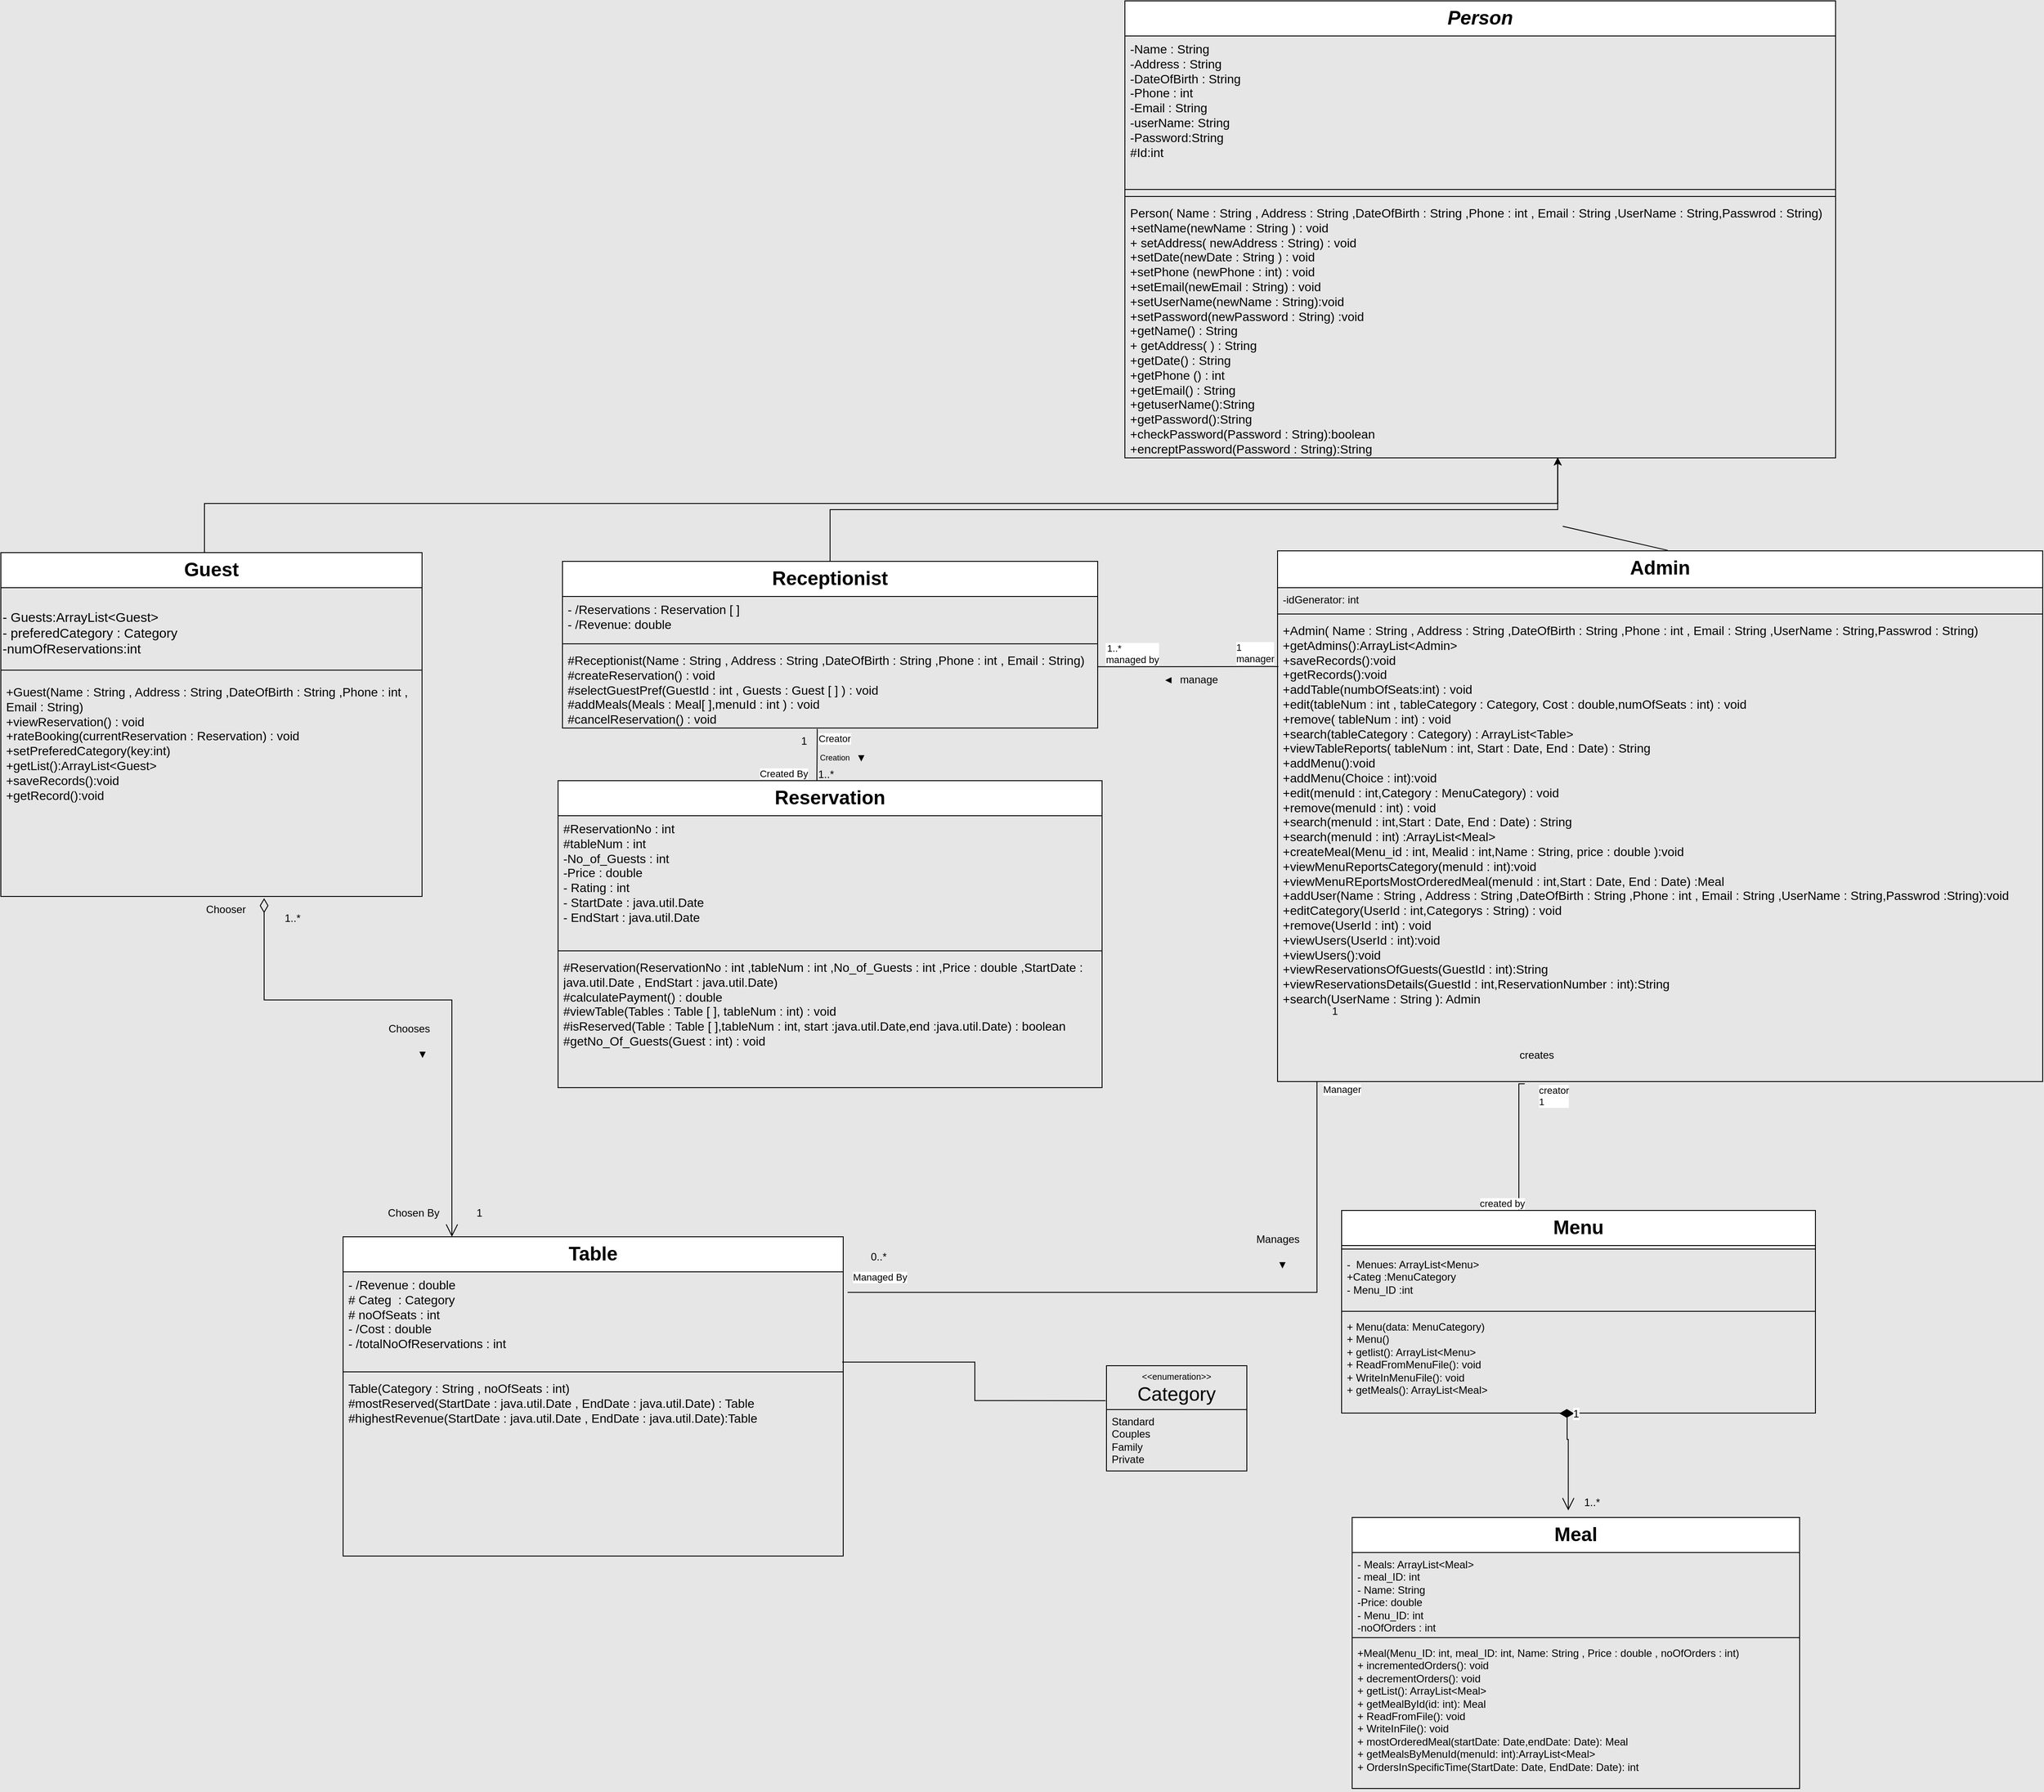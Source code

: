 <mxfile version="22.1.4" type="device">
  <diagram id="lqZ8-Fg71Qs4t3Br2LcO" name="Page-1">
    <mxGraphModel dx="3103" dy="416" grid="0" gridSize="13" guides="1" tooltips="1" connect="1" arrows="1" fold="1" page="1" pageScale="1" pageWidth="1169" pageHeight="827" background="#E6E6E6" math="0" shadow="0">
      <root>
        <mxCell id="WIyWlLk6GJQsqaUBKTNV-0" />
        <mxCell id="WIyWlLk6GJQsqaUBKTNV-1" parent="WIyWlLk6GJQsqaUBKTNV-0" />
        <mxCell id="kwfx18V8s8jriJGcK7w_-0" value="" style="group" parent="WIyWlLk6GJQsqaUBKTNV-1" vertex="1" connectable="0">
          <mxGeometry x="-1550" y="360" width="2327" height="1829" as="geometry" />
        </mxCell>
        <mxCell id="8VrIXo1lg3qWOVsLEivH-13" value="&lt;font style=&quot;font-size: 22px;&quot;&gt;Receptionist&lt;/font&gt;" style="swimlane;fontStyle=1;align=center;verticalAlign=top;childLayout=stackLayout;horizontal=1;startSize=40;horizontalStack=0;resizeParent=1;resizeParentMax=0;resizeLast=0;collapsible=1;marginBottom=0;whiteSpace=wrap;html=1;" parent="kwfx18V8s8jriJGcK7w_-0" vertex="1">
          <mxGeometry x="640" y="430" width="610" height="190" as="geometry">
            <mxRectangle x="290" y="70" width="170" height="40" as="alternateBounds" />
          </mxGeometry>
        </mxCell>
        <mxCell id="8VrIXo1lg3qWOVsLEivH-14" value="&lt;font style=&quot;font-size: 14px;&quot;&gt;- /Reservations : Reservation [ ]&lt;br style=&quot;border-color: var(--border-color);&quot;&gt;&lt;/font&gt;&lt;font style=&quot;font-size: 14px;&quot;&gt;- /Revenue: double&lt;br&gt;&lt;br&gt;&lt;/font&gt;" style="text;strokeColor=none;fillColor=none;align=left;verticalAlign=top;spacingLeft=4;spacingRight=4;overflow=hidden;rotatable=0;points=[[0,0.5],[1,0.5]];portConstraint=eastwest;whiteSpace=wrap;html=1;" parent="8VrIXo1lg3qWOVsLEivH-13" vertex="1">
          <mxGeometry y="40" width="610" height="50" as="geometry" />
        </mxCell>
        <mxCell id="8VrIXo1lg3qWOVsLEivH-15" value="" style="line;strokeWidth=1;fillColor=none;align=left;verticalAlign=middle;spacingTop=-1;spacingLeft=3;spacingRight=3;rotatable=0;labelPosition=right;points=[];portConstraint=eastwest;strokeColor=inherit;" parent="8VrIXo1lg3qWOVsLEivH-13" vertex="1">
          <mxGeometry y="90" width="610" height="8" as="geometry" />
        </mxCell>
        <mxCell id="8VrIXo1lg3qWOVsLEivH-16" value="&lt;font style=&quot;font-size: 14px;&quot;&gt;#Receptionist(Name : String , Address : String ,DateOfBirth : String ,Phone : int , Email : String)&lt;br&gt;#createReservation() : void&lt;br style=&quot;border-color: var(--border-color);&quot;&gt;&lt;/font&gt;&lt;span style=&quot;font-size: 14px;&quot;&gt;#selectGuestPref(GuestId : int , Guests : Guest [ ] ) : void&lt;br&gt;#addMeals(Meals : Meal[ ],menuId : int ) : void&lt;br&gt;#cancelReservation() : void&lt;br&gt;&lt;/span&gt;" style="text;strokeColor=none;fillColor=none;align=left;verticalAlign=top;spacingLeft=4;spacingRight=4;overflow=hidden;rotatable=0;points=[[0,0.5],[1,0.5]];portConstraint=eastwest;whiteSpace=wrap;html=1;" parent="8VrIXo1lg3qWOVsLEivH-13" vertex="1">
          <mxGeometry y="98" width="610" height="92" as="geometry" />
        </mxCell>
        <mxCell id="8VrIXo1lg3qWOVsLEivH-17" value="&lt;font style=&quot;font-size: 22px;&quot;&gt;Guest&lt;/font&gt;" style="swimlane;fontStyle=1;align=center;verticalAlign=top;childLayout=stackLayout;horizontal=1;startSize=40;horizontalStack=0;resizeParent=1;resizeParentMax=0;resizeLast=0;collapsible=1;marginBottom=0;whiteSpace=wrap;html=1;" parent="kwfx18V8s8jriJGcK7w_-0" vertex="1">
          <mxGeometry y="420" width="480" height="392" as="geometry">
            <mxRectangle x="160" y="70" width="100" height="40" as="alternateBounds" />
          </mxGeometry>
        </mxCell>
        <mxCell id="8VrIXo1lg3qWOVsLEivH-44" value="&lt;font style=&quot;font-size: 15px;&quot;&gt;&lt;br style=&quot;border-color: var(--border-color);&quot;&gt;- Guests:ArrayList&amp;lt;Guest&amp;gt;&lt;br style=&quot;border-color: var(--border-color);&quot;&gt;- preferedCategory : Category&lt;br style=&quot;border-color: var(--border-color);&quot;&gt;-numOfReservations:int&lt;br style=&quot;border-color: var(--border-color);&quot;&gt;&lt;/font&gt;" style="text;html=1;align=left;verticalAlign=middle;resizable=0;points=[];autosize=1;strokeColor=none;fillColor=none;" parent="8VrIXo1lg3qWOVsLEivH-17" vertex="1">
          <mxGeometry y="40" width="480" height="84" as="geometry" />
        </mxCell>
        <mxCell id="8VrIXo1lg3qWOVsLEivH-19" value="" style="line;strokeWidth=1;fillColor=none;align=left;verticalAlign=middle;spacingTop=-1;spacingLeft=3;spacingRight=3;rotatable=0;labelPosition=right;points=[];portConstraint=eastwest;strokeColor=inherit;" parent="8VrIXo1lg3qWOVsLEivH-17" vertex="1">
          <mxGeometry y="124" width="480" height="20" as="geometry" />
        </mxCell>
        <mxCell id="8VrIXo1lg3qWOVsLEivH-20" value="&lt;font style=&quot;font-size: 14px;&quot;&gt;+Guest(Name : String , Address : String ,DateOfBirth : String ,Phone : int , Email : String)&lt;br&gt;+viewReservation() : void&lt;br&gt;&lt;/font&gt;&lt;font style=&quot;font-size: 14px;&quot;&gt;+rateBooking(currentReservation : Reservation) : void&lt;br&gt;+setPreferedCategory(key:int)&lt;br&gt;+getList():ArrayList&amp;lt;Guest&amp;gt;&amp;nbsp;&lt;br&gt;+saveRecords():void&lt;br&gt;+getRecord():void&lt;br&gt;&lt;/font&gt;" style="text;strokeColor=none;fillColor=none;align=left;verticalAlign=top;spacingLeft=4;spacingRight=4;overflow=hidden;rotatable=0;points=[[0,0.5],[1,0.5]];portConstraint=eastwest;whiteSpace=wrap;html=1;" parent="8VrIXo1lg3qWOVsLEivH-17" vertex="1">
          <mxGeometry y="144" width="480" height="248" as="geometry" />
        </mxCell>
        <mxCell id="8VrIXo1lg3qWOVsLEivH-21" value="&lt;font style=&quot;font-size: 22px;&quot;&gt;Reservation&lt;/font&gt;" style="swimlane;fontStyle=1;align=center;verticalAlign=top;childLayout=stackLayout;horizontal=1;startSize=40;horizontalStack=0;resizeParent=1;resizeParentMax=0;resizeLast=0;collapsible=1;marginBottom=0;whiteSpace=wrap;html=1;" parent="kwfx18V8s8jriJGcK7w_-0" vertex="1">
          <mxGeometry x="635" y="680" width="620" height="350" as="geometry">
            <mxRectangle x="1460" y="60" width="170" height="40" as="alternateBounds" />
          </mxGeometry>
        </mxCell>
        <mxCell id="8VrIXo1lg3qWOVsLEivH-22" value="&lt;font style=&quot;font-size: 14px;&quot;&gt;#ReservationNo : int&lt;br&gt;#tableNum : int&lt;br&gt;-No_of_Guests : int&lt;br&gt;-Price : double&lt;br&gt;- Rating : int&lt;br&gt;- StartDate : java.util.Date&lt;br&gt;- EndStart : java.util.Date&lt;br&gt;&lt;/font&gt;" style="text;strokeColor=none;fillColor=none;align=left;verticalAlign=top;spacingLeft=4;spacingRight=4;overflow=hidden;rotatable=0;points=[[0,0.5],[1,0.5]];portConstraint=eastwest;whiteSpace=wrap;html=1;" parent="8VrIXo1lg3qWOVsLEivH-21" vertex="1">
          <mxGeometry y="40" width="620" height="150" as="geometry" />
        </mxCell>
        <mxCell id="8VrIXo1lg3qWOVsLEivH-23" value="" style="line;strokeWidth=1;fillColor=none;align=left;verticalAlign=middle;spacingTop=-1;spacingLeft=3;spacingRight=3;rotatable=0;labelPosition=right;points=[];portConstraint=eastwest;strokeColor=inherit;" parent="8VrIXo1lg3qWOVsLEivH-21" vertex="1">
          <mxGeometry y="190" width="620" height="8" as="geometry" />
        </mxCell>
        <mxCell id="8VrIXo1lg3qWOVsLEivH-24" value="&lt;font style=&quot;font-size: 14px;&quot;&gt;#Reservation(ReservationNo : int ,tableNum : int ,No_of_Guests : int&amp;nbsp;,Price : double&amp;nbsp;,StartDate : java.util.Date&amp;nbsp;, EndStart : java.util.Date)&lt;br&gt;#calculatePayment() : double&lt;br&gt;#viewTable(Tables : Table [ ], tableNum : int) : void&lt;br&gt;#isReserved(Table : Table [ ],tableNum : int, start :java.util.Date,end :java.util.Date) : boolean&lt;br&gt;#getNo_Of_Guests(Guest : int) : void&lt;br&gt;&lt;br&gt;&lt;br style=&quot;border-color: var(--border-color);&quot;&gt;&lt;/font&gt;" style="text;strokeColor=none;fillColor=none;align=left;verticalAlign=top;spacingLeft=4;spacingRight=4;overflow=hidden;rotatable=0;points=[[0,0.5],[1,0.5]];portConstraint=eastwest;whiteSpace=wrap;html=1;" parent="8VrIXo1lg3qWOVsLEivH-21" vertex="1">
          <mxGeometry y="198" width="620" height="152" as="geometry" />
        </mxCell>
        <mxCell id="8VrIXo1lg3qWOVsLEivH-25" value="&lt;font style=&quot;font-size: 22px;&quot;&gt;Table&lt;/font&gt;" style="swimlane;fontStyle=1;align=center;verticalAlign=top;childLayout=stackLayout;horizontal=1;startSize=40;horizontalStack=0;resizeParent=1;resizeParentMax=0;resizeLast=0;collapsible=1;marginBottom=0;whiteSpace=wrap;html=1;" parent="kwfx18V8s8jriJGcK7w_-0" vertex="1">
          <mxGeometry x="390" y="1200" width="570" height="364" as="geometry">
            <mxRectangle x="485" y="70" width="100" height="40" as="alternateBounds" />
          </mxGeometry>
        </mxCell>
        <mxCell id="8VrIXo1lg3qWOVsLEivH-26" value="&lt;font style=&quot;font-size: 14px;&quot;&gt;- /Revenue : double&lt;br&gt;# Categ&amp;nbsp; : Category&lt;br&gt;# noOfSeats : int&lt;br&gt;- /Cost : double&lt;br&gt;- /totalNoOfReservations : int&lt;br&gt;&lt;br&gt;&lt;/font&gt;" style="text;strokeColor=none;fillColor=none;align=left;verticalAlign=top;spacingLeft=4;spacingRight=4;overflow=hidden;rotatable=0;points=[[0,0.5],[1,0.5]];portConstraint=eastwest;whiteSpace=wrap;html=1;" parent="8VrIXo1lg3qWOVsLEivH-25" vertex="1">
          <mxGeometry y="40" width="570" height="110" as="geometry" />
        </mxCell>
        <mxCell id="8VrIXo1lg3qWOVsLEivH-27" value="" style="line;strokeWidth=1;fillColor=none;align=left;verticalAlign=middle;spacingTop=-1;spacingLeft=3;spacingRight=3;rotatable=0;labelPosition=right;points=[];portConstraint=eastwest;strokeColor=inherit;" parent="8VrIXo1lg3qWOVsLEivH-25" vertex="1">
          <mxGeometry y="150" width="570" height="8" as="geometry" />
        </mxCell>
        <mxCell id="8VrIXo1lg3qWOVsLEivH-28" value="&lt;font style=&quot;font-size: 14px;&quot;&gt;Table(Category : String , noOfSeats : int)&lt;br&gt;#mostReserved(StartDate : java.util.Date , EndDate : java.util.Date) : Table&lt;br&gt;#highestRevenue(StartDate : java.util.Date , EndDate : java.util.Date):Table&lt;br&gt;&lt;br&gt;&lt;/font&gt;" style="text;strokeColor=none;fillColor=none;align=left;verticalAlign=top;spacingLeft=4;spacingRight=4;overflow=hidden;rotatable=0;points=[[0,0.5],[1,0.5]];portConstraint=eastwest;whiteSpace=wrap;html=1;" parent="8VrIXo1lg3qWOVsLEivH-25" vertex="1">
          <mxGeometry y="158" width="570" height="206" as="geometry" />
        </mxCell>
        <mxCell id="8VrIXo1lg3qWOVsLEivH-37" value="&lt;font style=&quot;font-size: 10px;&quot;&gt;&amp;lt;&amp;lt;enumeration&amp;gt;&amp;gt;&lt;br&gt;&lt;/font&gt;&lt;font style=&quot;font-size: 22px;&quot;&gt;Category&lt;/font&gt;" style="swimlane;fontStyle=0;childLayout=stackLayout;horizontal=1;startSize=50;fillColor=none;horizontalStack=0;resizeParent=1;resizeParentMax=0;resizeLast=0;collapsible=1;marginBottom=0;whiteSpace=wrap;html=1;" parent="kwfx18V8s8jriJGcK7w_-0" vertex="1">
          <mxGeometry x="1260" y="1347" width="160" height="120" as="geometry">
            <mxRectangle x="1850" y="630" width="130" height="50" as="alternateBounds" />
          </mxGeometry>
        </mxCell>
        <mxCell id="8VrIXo1lg3qWOVsLEivH-38" value="Standard&lt;br&gt;Couples&lt;br&gt;Family&lt;br&gt;Private" style="text;strokeColor=none;fillColor=none;align=left;verticalAlign=top;spacingLeft=4;spacingRight=4;overflow=hidden;rotatable=0;points=[[0,0.5],[1,0.5]];portConstraint=eastwest;whiteSpace=wrap;html=1;" parent="8VrIXo1lg3qWOVsLEivH-37" vertex="1">
          <mxGeometry y="50" width="160" height="70" as="geometry" />
        </mxCell>
        <mxCell id="8VrIXo1lg3qWOVsLEivH-47" value="&lt;font style=&quot;font-size: 22px;&quot;&gt;Menu&lt;/font&gt;" style="swimlane;fontStyle=1;align=center;verticalAlign=top;childLayout=stackLayout;horizontal=1;startSize=40;horizontalStack=0;resizeParent=1;resizeParentMax=0;resizeLast=0;collapsible=1;marginBottom=0;whiteSpace=wrap;html=1;" parent="kwfx18V8s8jriJGcK7w_-0" vertex="1">
          <mxGeometry x="1528" y="1170" width="540" height="231" as="geometry">
            <mxRectangle x="100" y="160" width="100" height="40" as="alternateBounds" />
          </mxGeometry>
        </mxCell>
        <mxCell id="8VrIXo1lg3qWOVsLEivH-49" value="" style="line;strokeWidth=1;fillColor=none;align=left;verticalAlign=middle;spacingTop=-1;spacingLeft=3;spacingRight=3;rotatable=0;labelPosition=right;points=[];portConstraint=eastwest;strokeColor=inherit;" parent="8VrIXo1lg3qWOVsLEivH-47" vertex="1">
          <mxGeometry y="40" width="540" height="8" as="geometry" />
        </mxCell>
        <mxCell id="8VrIXo1lg3qWOVsLEivH-48" value="-&amp;nbsp; Menues: ArrayList&amp;lt;Menu&amp;gt;&lt;br&gt;+Categ :MenuCategory&lt;br&gt;- Menu_ID :int&lt;br&gt;" style="text;strokeColor=none;fillColor=none;align=left;verticalAlign=top;spacingLeft=4;spacingRight=4;overflow=hidden;rotatable=0;points=[[0,0.5],[1,0.5]];portConstraint=eastwest;whiteSpace=wrap;html=1;" parent="8VrIXo1lg3qWOVsLEivH-47" vertex="1">
          <mxGeometry y="48" width="540" height="63" as="geometry" />
        </mxCell>
        <mxCell id="gJr9V7wq_dqS0wD7AWrC-0" value="" style="line;strokeWidth=1;fillColor=none;align=left;verticalAlign=middle;spacingTop=-1;spacingLeft=3;spacingRight=3;rotatable=0;labelPosition=right;points=[];portConstraint=eastwest;strokeColor=inherit;" parent="8VrIXo1lg3qWOVsLEivH-47" vertex="1">
          <mxGeometry y="111" width="540" height="8" as="geometry" />
        </mxCell>
        <mxCell id="8VrIXo1lg3qWOVsLEivH-50" value="+ Menu(data: MenuCategory)&lt;br&gt;+ Menu() &lt;br&gt;+ getlist(): ArrayList&amp;lt;Menu&amp;gt; &lt;br&gt;+ ReadFromMenuFile(): void&lt;br&gt;+ WriteInMenuFile(): void&lt;br&gt;+ getMeals(): ArrayList&amp;lt;Meal&amp;gt; " style="text;strokeColor=none;fillColor=none;align=left;verticalAlign=top;spacingLeft=4;spacingRight=4;overflow=hidden;rotatable=0;points=[[0,0.5],[1,0.5]];portConstraint=eastwest;whiteSpace=wrap;html=1;" parent="8VrIXo1lg3qWOVsLEivH-47" vertex="1">
          <mxGeometry y="119" width="540" height="112" as="geometry" />
        </mxCell>
        <mxCell id="8VrIXo1lg3qWOVsLEivH-51" value="&lt;font style=&quot;font-size: 22px;&quot;&gt;Meal&lt;/font&gt;" style="swimlane;fontStyle=1;align=center;verticalAlign=top;childLayout=stackLayout;horizontal=1;startSize=40;horizontalStack=0;resizeParent=1;resizeParentMax=0;resizeLast=0;collapsible=1;marginBottom=0;whiteSpace=wrap;html=1;" parent="kwfx18V8s8jriJGcK7w_-0" vertex="1">
          <mxGeometry x="1540" y="1520" width="510" height="309" as="geometry">
            <mxRectangle x="1050" y="1060" width="90" height="40" as="alternateBounds" />
          </mxGeometry>
        </mxCell>
        <mxCell id="8VrIXo1lg3qWOVsLEivH-52" value="- Meals: ArrayList&amp;lt;Meal&amp;gt;  &lt;br&gt;- meal_ID: int &lt;br&gt;- Name: String  &lt;br&gt;-Price: double &lt;br&gt;- Menu_ID: int  &lt;br&gt;-noOfOrders : int" style="text;strokeColor=none;fillColor=none;align=left;verticalAlign=top;spacingLeft=4;spacingRight=4;overflow=hidden;rotatable=0;points=[[0,0.5],[1,0.5]];portConstraint=eastwest;whiteSpace=wrap;html=1;" parent="8VrIXo1lg3qWOVsLEivH-51" vertex="1">
          <mxGeometry y="40" width="510" height="93" as="geometry" />
        </mxCell>
        <mxCell id="8VrIXo1lg3qWOVsLEivH-53" value="" style="line;strokeWidth=1;fillColor=none;align=left;verticalAlign=middle;spacingTop=-1;spacingLeft=3;spacingRight=3;rotatable=0;labelPosition=right;points=[];portConstraint=eastwest;strokeColor=inherit;" parent="8VrIXo1lg3qWOVsLEivH-51" vertex="1">
          <mxGeometry y="133" width="510" height="8" as="geometry" />
        </mxCell>
        <mxCell id="8VrIXo1lg3qWOVsLEivH-54" value="+Meal(Menu_ID: int, meal_ID: int, Name: String , Price : double , noOfOrders : int)&lt;br&gt;+ incrementedOrders(): void &lt;br&gt;+ decrementOrders(): void &lt;br&gt;+ getList(): ArrayList&amp;lt;Meal&amp;gt;&lt;br&gt; + getMealById(id: int): Meal &lt;br&gt;+ ReadFromFile(): void  &lt;br&gt;+ WriteInFile(): void &lt;br&gt;+ mostOrderedMeal(startDate: Date,endDate: Date): Meal  &lt;br&gt; + getMealsByMenuId(menuId: int):ArrayList&amp;lt;Meal&amp;gt;    &lt;br&gt; + OrdersInSpecificTime(StartDate: Date, EndDate: Date): int" style="text;strokeColor=none;fillColor=none;align=left;verticalAlign=top;spacingLeft=4;spacingRight=4;overflow=hidden;rotatable=0;points=[[0,0.5],[1,0.5]];portConstraint=eastwest;whiteSpace=wrap;html=1;" parent="8VrIXo1lg3qWOVsLEivH-51" vertex="1">
          <mxGeometry y="141" width="510" height="168" as="geometry" />
        </mxCell>
        <mxCell id="8VrIXo1lg3qWOVsLEivH-59" value="" style="endArrow=none;html=1;rounded=0;exitX=0.516;exitY=-0.001;exitDx=0;exitDy=0;exitPerimeter=0;" parent="kwfx18V8s8jriJGcK7w_-0" edge="1">
          <mxGeometry width="50" height="50" relative="1" as="geometry">
            <mxPoint x="1899.76" y="417.437" as="sourcePoint" />
            <mxPoint x="1780" y="390" as="targetPoint" />
          </mxGeometry>
        </mxCell>
        <mxCell id="8VrIXo1lg3qWOVsLEivH-70" value="1..*" style="text;html=1;align=center;verticalAlign=middle;resizable=0;points=[];autosize=1;strokeColor=none;fillColor=none;" parent="kwfx18V8s8jriJGcK7w_-0" vertex="1">
          <mxGeometry x="1793" y="1488" width="40" height="30" as="geometry" />
        </mxCell>
        <mxCell id="8VrIXo1lg3qWOVsLEivH-75" value="" style="endArrow=none;html=1;edgeStyle=orthogonalEdgeStyle;rounded=0;exitX=0.323;exitY=1.005;exitDx=0;exitDy=0;exitPerimeter=0;entryX=0.389;entryY=0;entryDx=0;entryDy=0;entryPerimeter=0;" parent="kwfx18V8s8jriJGcK7w_-0" source="bfFSSecnzDBPVZRViKrt-7" target="8VrIXo1lg3qWOVsLEivH-47" edge="1">
          <mxGeometry relative="1" as="geometry">
            <mxPoint x="1832.68" y="981" as="sourcePoint" />
            <mxPoint x="1880" y="980" as="targetPoint" />
            <Array as="points">
              <mxPoint x="1730" y="1026" />
              <mxPoint x="1730" y="1170" />
            </Array>
          </mxGeometry>
        </mxCell>
        <mxCell id="8VrIXo1lg3qWOVsLEivH-76" value="creator&lt;br&gt;1" style="edgeLabel;resizable=0;html=1;align=left;verticalAlign=bottom;" parent="8VrIXo1lg3qWOVsLEivH-75" connectable="0" vertex="1">
          <mxGeometry x="-1" relative="1" as="geometry">
            <mxPoint x="14" y="29" as="offset" />
          </mxGeometry>
        </mxCell>
        <mxCell id="8VrIXo1lg3qWOVsLEivH-77" value="created by" style="edgeLabel;resizable=0;html=1;align=right;verticalAlign=bottom;" parent="8VrIXo1lg3qWOVsLEivH-75" connectable="0" vertex="1">
          <mxGeometry x="1" relative="1" as="geometry" />
        </mxCell>
        <mxCell id="8VrIXo1lg3qWOVsLEivH-78" value="creates&lt;br&gt;" style="text;html=1;align=center;verticalAlign=middle;resizable=0;points=[];autosize=1;strokeColor=none;fillColor=none;" parent="kwfx18V8s8jriJGcK7w_-0" vertex="1">
          <mxGeometry x="1720" y="978" width="60" height="30" as="geometry" />
        </mxCell>
        <mxCell id="8VrIXo1lg3qWOVsLEivH-79" value="◄" style="text;html=1;align=center;verticalAlign=middle;resizable=0;points=[];autosize=1;strokeColor=none;fillColor=none;rotation=0;" parent="kwfx18V8s8jriJGcK7w_-0" vertex="1">
          <mxGeometry x="1310" y="550" width="40" height="30" as="geometry" />
        </mxCell>
        <mxCell id="8VrIXo1lg3qWOVsLEivH-89" value="" style="endArrow=none;html=1;edgeStyle=orthogonalEdgeStyle;rounded=0;exitX=0;exitY=0.073;exitDx=0;exitDy=0;exitPerimeter=0;entryX=1;entryY=0.241;entryDx=0;entryDy=0;entryPerimeter=0;" parent="kwfx18V8s8jriJGcK7w_-0" target="8VrIXo1lg3qWOVsLEivH-16" edge="1">
          <mxGeometry relative="1" as="geometry">
            <mxPoint x="1456" y="549.945" as="sourcePoint" />
            <mxPoint x="1340" y="690" as="targetPoint" />
            <Array as="points">
              <mxPoint x="1449" y="550" />
            </Array>
          </mxGeometry>
        </mxCell>
        <mxCell id="8VrIXo1lg3qWOVsLEivH-90" value="1&lt;br&gt;manager" style="edgeLabel;resizable=0;html=1;align=left;verticalAlign=bottom;" parent="8VrIXo1lg3qWOVsLEivH-89" connectable="0" vertex="1">
          <mxGeometry x="-1" relative="1" as="geometry">
            <mxPoint x="-50" as="offset" />
          </mxGeometry>
        </mxCell>
        <mxCell id="8VrIXo1lg3qWOVsLEivH-91" value="1..*&amp;nbsp; &amp;nbsp; &amp;nbsp; &amp;nbsp; &amp;nbsp; &amp;nbsp; &amp;nbsp;&amp;nbsp;&lt;br&gt;managed by" style="edgeLabel;resizable=0;html=1;align=right;verticalAlign=bottom;" parent="8VrIXo1lg3qWOVsLEivH-89" connectable="0" vertex="1">
          <mxGeometry x="1" relative="1" as="geometry">
            <mxPoint x="70" as="offset" />
          </mxGeometry>
        </mxCell>
        <mxCell id="8VrIXo1lg3qWOVsLEivH-92" value="manage" style="text;html=1;align=center;verticalAlign=middle;resizable=0;points=[];autosize=1;strokeColor=none;fillColor=none;" parent="kwfx18V8s8jriJGcK7w_-0" vertex="1">
          <mxGeometry x="1330" y="550" width="70" height="30" as="geometry" />
        </mxCell>
        <mxCell id="8VrIXo1lg3qWOVsLEivH-96" value="Chooses" style="text;html=1;align=center;verticalAlign=middle;resizable=0;points=[];autosize=1;strokeColor=none;fillColor=none;" parent="kwfx18V8s8jriJGcK7w_-0" vertex="1">
          <mxGeometry x="430" y="948" width="70" height="30" as="geometry" />
        </mxCell>
        <mxCell id="8VrIXo1lg3qWOVsLEivH-97" value="1..*" style="text;html=1;align=center;verticalAlign=middle;resizable=0;points=[];autosize=1;strokeColor=none;fillColor=none;" parent="kwfx18V8s8jriJGcK7w_-0" vertex="1">
          <mxGeometry x="312" y="822" width="40" height="30" as="geometry" />
        </mxCell>
        <mxCell id="8VrIXo1lg3qWOVsLEivH-98" value="1" style="text;html=1;align=center;verticalAlign=middle;resizable=0;points=[];autosize=1;strokeColor=none;fillColor=none;" parent="kwfx18V8s8jriJGcK7w_-0" vertex="1">
          <mxGeometry x="530" y="1158" width="30" height="30" as="geometry" />
        </mxCell>
        <mxCell id="8VrIXo1lg3qWOVsLEivH-99" value="" style="endArrow=open;html=1;endSize=12;startArrow=diamondThin;startSize=14;startFill=0;edgeStyle=orthogonalEdgeStyle;align=left;verticalAlign=bottom;rounded=0;exitX=0.625;exitY=1.008;exitDx=0;exitDy=0;exitPerimeter=0;" parent="kwfx18V8s8jriJGcK7w_-0" source="8VrIXo1lg3qWOVsLEivH-20" target="8VrIXo1lg3qWOVsLEivH-25" edge="1">
          <mxGeometry x="-1" y="28" relative="1" as="geometry">
            <mxPoint x="330" y="840" as="sourcePoint" />
            <mxPoint x="490" y="840" as="targetPoint" />
            <Array as="points">
              <mxPoint x="300" y="930" />
              <mxPoint x="514" y="930" />
            </Array>
            <mxPoint x="-8" y="-20" as="offset" />
          </mxGeometry>
        </mxCell>
        <mxCell id="8VrIXo1lg3qWOVsLEivH-100" value="◄" style="text;html=1;align=center;verticalAlign=middle;resizable=0;points=[];autosize=1;strokeColor=none;fillColor=none;rotation=270;" parent="kwfx18V8s8jriJGcK7w_-0" vertex="1">
          <mxGeometry x="460" y="978" width="40" height="30" as="geometry" />
        </mxCell>
        <mxCell id="8VrIXo1lg3qWOVsLEivH-101" value="Chooser" style="text;html=1;align=center;verticalAlign=middle;resizable=0;points=[];autosize=1;strokeColor=none;fillColor=none;" parent="kwfx18V8s8jriJGcK7w_-0" vertex="1">
          <mxGeometry x="221" y="812" width="70" height="30" as="geometry" />
        </mxCell>
        <mxCell id="8VrIXo1lg3qWOVsLEivH-102" value="Chosen By" style="text;html=1;align=center;verticalAlign=middle;resizable=0;points=[];autosize=1;strokeColor=none;fillColor=none;" parent="kwfx18V8s8jriJGcK7w_-0" vertex="1">
          <mxGeometry x="430" y="1158" width="80" height="30" as="geometry" />
        </mxCell>
        <mxCell id="8VrIXo1lg3qWOVsLEivH-112" value="" style="endArrow=none;html=1;edgeStyle=orthogonalEdgeStyle;rounded=0;entryX=0.476;entryY=0;entryDx=0;entryDy=0;entryPerimeter=0;exitX=0.476;exitY=1.011;exitDx=0;exitDy=0;exitPerimeter=0;" parent="kwfx18V8s8jriJGcK7w_-0" source="8VrIXo1lg3qWOVsLEivH-16" target="8VrIXo1lg3qWOVsLEivH-21" edge="1">
          <mxGeometry relative="1" as="geometry">
            <mxPoint x="840" y="640" as="sourcePoint" />
            <mxPoint x="1000" y="640" as="targetPoint" />
            <Array as="points">
              <mxPoint x="930" y="624" />
              <mxPoint x="930" y="624" />
              <mxPoint x="930" y="677" />
              <mxPoint x="930" y="677" />
            </Array>
          </mxGeometry>
        </mxCell>
        <mxCell id="8VrIXo1lg3qWOVsLEivH-113" value="Creator" style="edgeLabel;resizable=0;html=1;align=left;verticalAlign=bottom;" parent="8VrIXo1lg3qWOVsLEivH-112" connectable="0" vertex="1">
          <mxGeometry x="-1" relative="1" as="geometry">
            <mxPoint y="19" as="offset" />
          </mxGeometry>
        </mxCell>
        <mxCell id="8VrIXo1lg3qWOVsLEivH-114" value="Created By" style="edgeLabel;resizable=0;html=1;align=right;verticalAlign=bottom;" parent="8VrIXo1lg3qWOVsLEivH-112" connectable="0" vertex="1">
          <mxGeometry x="1" relative="1" as="geometry">
            <mxPoint x="-10" as="offset" />
          </mxGeometry>
        </mxCell>
        <mxCell id="8VrIXo1lg3qWOVsLEivH-115" value="&lt;font style=&quot;font-size: 9px;&quot;&gt;Creation&lt;/font&gt;" style="text;html=1;align=center;verticalAlign=middle;resizable=0;points=[];autosize=1;strokeColor=none;fillColor=none;" parent="kwfx18V8s8jriJGcK7w_-0" vertex="1">
          <mxGeometry x="920" y="638" width="60" height="30" as="geometry" />
        </mxCell>
        <mxCell id="8VrIXo1lg3qWOVsLEivH-116" value="1" style="text;html=1;align=center;verticalAlign=middle;resizable=0;points=[];autosize=1;strokeColor=none;fillColor=none;" parent="kwfx18V8s8jriJGcK7w_-0" vertex="1">
          <mxGeometry x="900" y="620" width="30" height="30" as="geometry" />
        </mxCell>
        <mxCell id="8VrIXo1lg3qWOVsLEivH-117" value="1..*" style="text;html=1;align=center;verticalAlign=middle;resizable=0;points=[];autosize=1;strokeColor=none;fillColor=none;" parent="kwfx18V8s8jriJGcK7w_-0" vertex="1">
          <mxGeometry x="920" y="658" width="40" height="30" as="geometry" />
        </mxCell>
        <mxCell id="8VrIXo1lg3qWOVsLEivH-118" value="◄" style="text;html=1;align=center;verticalAlign=middle;resizable=0;points=[];autosize=1;strokeColor=none;fillColor=none;rotation=270;" parent="kwfx18V8s8jriJGcK7w_-0" vertex="1">
          <mxGeometry x="960" y="640" width="40" height="30" as="geometry" />
        </mxCell>
        <mxCell id="8VrIXo1lg3qWOVsLEivH-119" value="" style="endArrow=none;html=1;edgeStyle=orthogonalEdgeStyle;rounded=0;entryX=1.001;entryY=0.256;entryDx=0;entryDy=0;entryPerimeter=0;exitX=0.048;exitY=1.009;exitDx=0;exitDy=0;exitPerimeter=0;" parent="kwfx18V8s8jriJGcK7w_-0" edge="1">
          <mxGeometry relative="1" as="geometry">
            <mxPoint x="1499.894" y="1023.001" as="sourcePoint" />
            <mxPoint x="965.0" y="1263.4" as="targetPoint" />
            <Array as="points">
              <mxPoint x="1499.43" y="1263.24" />
            </Array>
          </mxGeometry>
        </mxCell>
        <mxCell id="8VrIXo1lg3qWOVsLEivH-120" value="Manager" style="edgeLabel;resizable=0;html=1;align=left;verticalAlign=bottom;" parent="8VrIXo1lg3qWOVsLEivH-119" connectable="0" vertex="1">
          <mxGeometry x="-1" relative="1" as="geometry">
            <mxPoint x="5" y="17" as="offset" />
          </mxGeometry>
        </mxCell>
        <mxCell id="8VrIXo1lg3qWOVsLEivH-121" value="Managed By" style="edgeLabel;resizable=0;html=1;align=right;verticalAlign=bottom;" parent="8VrIXo1lg3qWOVsLEivH-119" connectable="0" vertex="1">
          <mxGeometry x="1" relative="1" as="geometry">
            <mxPoint x="69" y="-9" as="offset" />
          </mxGeometry>
        </mxCell>
        <mxCell id="8VrIXo1lg3qWOVsLEivH-122" value="Manages" style="text;html=1;align=center;verticalAlign=middle;resizable=0;points=[];autosize=1;strokeColor=none;fillColor=none;" parent="kwfx18V8s8jriJGcK7w_-0" vertex="1">
          <mxGeometry x="1420" y="1188" width="70" height="30" as="geometry" />
        </mxCell>
        <mxCell id="8VrIXo1lg3qWOVsLEivH-124" value="◄" style="text;html=1;align=center;verticalAlign=middle;resizable=0;points=[];autosize=1;strokeColor=none;fillColor=none;rotation=270;" parent="kwfx18V8s8jriJGcK7w_-0" vertex="1">
          <mxGeometry x="1440" y="1218" width="40" height="30" as="geometry" />
        </mxCell>
        <mxCell id="8VrIXo1lg3qWOVsLEivH-125" value="1" style="text;html=1;align=center;verticalAlign=middle;resizable=0;points=[];autosize=1;strokeColor=none;fillColor=none;" parent="kwfx18V8s8jriJGcK7w_-0" vertex="1">
          <mxGeometry x="1505" y="928" width="30" height="30" as="geometry" />
        </mxCell>
        <mxCell id="8VrIXo1lg3qWOVsLEivH-126" value="0..*" style="text;html=1;align=center;verticalAlign=middle;resizable=0;points=[];autosize=1;strokeColor=none;fillColor=none;" parent="kwfx18V8s8jriJGcK7w_-0" vertex="1">
          <mxGeometry x="980" y="1208" width="40" height="30" as="geometry" />
        </mxCell>
        <mxCell id="96S_RW_blm-lSaF8RUR--0" value="" style="endArrow=none;html=1;edgeStyle=orthogonalEdgeStyle;rounded=0;exitX=0.998;exitY=0.935;exitDx=0;exitDy=0;exitPerimeter=0;entryX=-0.006;entryY=0.332;entryDx=0;entryDy=0;entryPerimeter=0;" parent="kwfx18V8s8jriJGcK7w_-0" source="8VrIXo1lg3qWOVsLEivH-26" target="8VrIXo1lg3qWOVsLEivH-37" edge="1">
          <mxGeometry relative="1" as="geometry">
            <mxPoint x="1026" y="1377" as="sourcePoint" />
            <mxPoint x="1186" y="1377" as="targetPoint" />
          </mxGeometry>
        </mxCell>
        <mxCell id="96S_RW_blm-lSaF8RUR--3" value="&lt;font style=&quot;font-size: 12px;&quot;&gt;1&lt;/font&gt;" style="endArrow=open;html=1;endSize=12;startArrow=diamondThin;startSize=14;startFill=1;edgeStyle=orthogonalEdgeStyle;align=left;verticalAlign=bottom;rounded=0;entryX=0.483;entryY=-0.026;entryDx=0;entryDy=0;entryPerimeter=0;exitX=0.491;exitY=1.004;exitDx=0;exitDy=0;exitPerimeter=0;" parent="kwfx18V8s8jriJGcK7w_-0" source="8VrIXo1lg3qWOVsLEivH-50" target="8VrIXo1lg3qWOVsLEivH-51" edge="1">
          <mxGeometry x="-0.711" y="5" relative="1" as="geometry">
            <mxPoint x="1786" y="1329" as="sourcePoint" />
            <mxPoint x="1900" y="1391" as="targetPoint" />
            <Array as="points">
              <mxPoint x="1785" y="1431" />
              <mxPoint x="1786" y="1431" />
            </Array>
            <mxPoint as="offset" />
          </mxGeometry>
        </mxCell>
        <mxCell id="bfFSSecnzDBPVZRViKrt-4" value="&lt;font style=&quot;font-size: 22px;&quot;&gt;Admin&lt;/font&gt;" style="swimlane;fontStyle=1;align=center;verticalAlign=top;childLayout=stackLayout;horizontal=1;startSize=42;horizontalStack=0;resizeParent=1;resizeParentMax=0;resizeLast=0;collapsible=1;marginBottom=0;whiteSpace=wrap;html=1;" parent="kwfx18V8s8jriJGcK7w_-0" vertex="1">
          <mxGeometry x="1455" y="418" width="872" height="605" as="geometry" />
        </mxCell>
        <mxCell id="bfFSSecnzDBPVZRViKrt-5" value="&lt;div&gt;-idGenerator: int&lt;/div&gt;" style="text;strokeColor=none;fillColor=none;align=left;verticalAlign=top;spacingLeft=4;spacingRight=4;overflow=hidden;rotatable=0;points=[[0,0.5],[1,0.5]];portConstraint=eastwest;whiteSpace=wrap;html=1;" parent="bfFSSecnzDBPVZRViKrt-4" vertex="1">
          <mxGeometry y="42" width="872" height="26" as="geometry" />
        </mxCell>
        <mxCell id="bfFSSecnzDBPVZRViKrt-6" value="" style="line;strokeWidth=1;fillColor=none;align=left;verticalAlign=middle;spacingTop=-1;spacingLeft=3;spacingRight=3;rotatable=0;labelPosition=right;points=[];portConstraint=eastwest;strokeColor=inherit;" parent="bfFSSecnzDBPVZRViKrt-4" vertex="1">
          <mxGeometry y="68" width="872" height="8" as="geometry" />
        </mxCell>
        <mxCell id="bfFSSecnzDBPVZRViKrt-7" value="&lt;font style=&quot;font-size: 14px;&quot;&gt;+Admin(&lt;/font&gt;&lt;font style=&quot;font-size: 14px;&quot;&gt; Name : String , Address : String ,DateOfBirth : String ,Phone : int , Email : String ,UserName : String,Passwrod : String&lt;/font&gt;&lt;font style=&quot;font-size: 14px;&quot;&gt;)&amp;nbsp;&lt;br&gt;&lt;/font&gt;&lt;div&gt;&lt;font style=&quot;font-size: 14px;&quot;&gt;+&lt;/font&gt;&lt;font style=&quot;font-size: 14px;&quot;&gt;getAdmins():ArrayList&amp;lt;Admin&amp;gt;&lt;/font&gt;&lt;/div&gt;&lt;div&gt;&lt;font style=&quot;font-size: 14px;&quot;&gt;+saveRecords():void&lt;/font&gt;&lt;/div&gt;&lt;div&gt;&lt;font style=&quot;font-size: 14px;&quot;&gt;+getRecords():void&lt;br&gt;&lt;/font&gt;&lt;/div&gt;&lt;font style=&quot;font-size: 14px;&quot;&gt;+&lt;/font&gt;&lt;font style=&quot;font-size: 14px;&quot;&gt;addTable(numbOfSeats:int) : void&lt;br&gt;&lt;/font&gt;&lt;font style=&quot;font-size: 14px;&quot;&gt;+&lt;/font&gt;&lt;font style=&quot;font-size: 14px;&quot;&gt;edit(tableNum : int , tableCategory : Category, Cost : double,numOfSeats : int) : void&lt;br&gt;&lt;/font&gt;&lt;font style=&quot;font-size: 14px;&quot;&gt;+&lt;/font&gt;&lt;font style=&quot;font-size: 14px;&quot;&gt;remove( tableNum : int) : void&lt;br&gt;&lt;/font&gt;&lt;font style=&quot;font-size: 14px;&quot;&gt;+&lt;/font&gt;&lt;font style=&quot;font-size: 14px;&quot;&gt;search(tableCategory : Category) : ArrayList&amp;lt;Table&amp;gt;&lt;br&gt;&lt;/font&gt;&lt;font style=&quot;font-size: 14px;&quot;&gt;+&lt;/font&gt;&lt;font style=&quot;font-size: 14px;&quot;&gt;viewTableReports( tableNum : int, Start : Date, End : Date) : String&lt;br&gt;&lt;/font&gt;&lt;div&gt;&lt;font style=&quot;font-size: 14px;&quot;&gt;+&lt;/font&gt;&lt;font style=&quot;font-size: 14px;&quot;&gt;addMenu():void&lt;/font&gt;&lt;/div&gt;&lt;font style=&quot;font-size: 14px;&quot;&gt;+&lt;/font&gt;&lt;font style=&quot;font-size: 14px;&quot;&gt;addMenu(Choice : int):void&lt;/font&gt;&lt;br&gt;&lt;font style=&quot;font-size: 14px;&quot;&gt;+&lt;/font&gt;&lt;font style=&quot;font-size: 14px;&quot;&gt;edit(menuId : int,Category : MenuCategory) : void&lt;br&gt;&lt;/font&gt;&lt;font style=&quot;font-size: 14px;&quot;&gt;+&lt;/font&gt;&lt;font style=&quot;font-size: 14px;&quot;&gt;remove(menuId : int) : void&lt;br&gt;&lt;/font&gt;&lt;div&gt;&lt;font style=&quot;font-size: 14px;&quot;&gt;+&lt;/font&gt;&lt;font style=&quot;font-size: 14px;&quot;&gt;search(menuId : int,&lt;/font&gt;&lt;font style=&quot;font-size: 14px;&quot;&gt;Start : Date, End : Date&lt;/font&gt;&lt;font style=&quot;font-size: 14px;&quot;&gt;) : String&lt;/font&gt;&lt;/div&gt;&lt;div&gt;&lt;font style=&quot;font-size: 14px;&quot;&gt;+&lt;/font&gt;&lt;font style=&quot;font-size: 14px;&quot;&gt;search(menuId : int&lt;/font&gt;&lt;font style=&quot;font-size: 14px;&quot;&gt;) :ArrayList&amp;lt;Meal&amp;gt;&lt;/font&gt;&lt;/div&gt;&lt;div&gt;&lt;font style=&quot;font-size: 14px;&quot;&gt;+&lt;/font&gt;&lt;font style=&quot;font-size: 14px;&quot;&gt;createMeal(Menu_id : int, Mealid : int,Name : String, price : double ):void&lt;br&gt;&lt;/font&gt;&lt;/div&gt;&lt;div&gt;&lt;font style=&quot;font-size: 14px;&quot;&gt;+&lt;/font&gt;&lt;font style=&quot;font-size: 14px;&quot;&gt;viewMenuReportsCategory(menuId : int):void&lt;/font&gt;&lt;/div&gt;&lt;div&gt;&lt;font style=&quot;font-size: 14px;&quot;&gt;+&lt;/font&gt;&lt;font style=&quot;font-size: 14px;&quot;&gt;viewMenuREportsMostOrderedMeal&lt;/font&gt;&lt;font style=&quot;font-size: 14px;&quot;&gt;(menuId : int,&lt;/font&gt;&lt;font style=&quot;font-size: 14px;&quot;&gt;Start : Date, End : Date&lt;/font&gt;&lt;font style=&quot;font-size: 14px;&quot;&gt;) &lt;/font&gt;&lt;font style=&quot;font-size: 14px;&quot;&gt;:Meal&lt;br&gt;&lt;/font&gt;&lt;/div&gt;&lt;font style=&quot;font-size: 14px;&quot;&gt;+&lt;/font&gt;&lt;font style=&quot;font-size: 14px;&quot;&gt;addUser(&lt;/font&gt;&lt;font style=&quot;font-size: 14px;&quot;&gt;Name : String , Address : String ,DateOfBirth : String ,Phone : int , Email : String ,UserName : String,Passwrod :String&lt;/font&gt;&lt;font style=&quot;font-size: 14px;&quot;&gt;):void&lt;br&gt;&lt;/font&gt;&lt;font style=&quot;font-size: 14px;&quot;&gt;+&lt;/font&gt;&lt;font style=&quot;font-size: 14px;&quot;&gt;editCategory(UserId : int,Categorys : String) : void&lt;br&gt;&lt;/font&gt;&lt;font style=&quot;font-size: 14px;&quot;&gt;+&lt;/font&gt;&lt;font style=&quot;font-size: 14px;&quot;&gt;remove(UserId : int) : void&lt;br&gt;&lt;/font&gt;&lt;div&gt;&lt;font style=&quot;font-size: 14px;&quot;&gt;+&lt;/font&gt;&lt;font style=&quot;font-size: 14px;&quot;&gt;viewUsers(UserId : int):void&lt;/font&gt;&lt;/div&gt;&lt;font style=&quot;font-size: 14px;&quot;&gt;+&lt;/font&gt;&lt;font style=&quot;font-size: 14px;&quot;&gt;viewUsers():void&lt;/font&gt;&lt;br&gt;&lt;div&gt;&lt;font style=&quot;font-size: 14px;&quot;&gt;+&lt;/font&gt;&lt;font style=&quot;font-size: 14px;&quot;&gt;viewReservationsOfGuests(GuestId : int):String&lt;/font&gt;&lt;/div&gt;&lt;div&gt;&lt;font style=&quot;font-size: 14px;&quot;&gt;+&lt;/font&gt;&lt;font style=&quot;font-size: 14px;&quot;&gt;viewReservationsDetails(GuestId : int,ReservationNumber : int):String&lt;/font&gt;&lt;/div&gt;&lt;div&gt;&lt;font style=&quot;font-size: 14px;&quot;&gt;+&lt;/font&gt;&lt;font style=&quot;font-size: 14px;&quot;&gt;search(UserName : String ): Admin&lt;/font&gt;&lt;/div&gt;" style="text;strokeColor=none;fillColor=none;align=left;verticalAlign=top;spacingLeft=4;spacingRight=4;overflow=hidden;rotatable=0;points=[[0,0.5],[1,0.5]];portConstraint=eastwest;whiteSpace=wrap;html=1;" parent="bfFSSecnzDBPVZRViKrt-4" vertex="1">
          <mxGeometry y="76" width="872" height="529" as="geometry" />
        </mxCell>
        <mxCell id="8VrIXo1lg3qWOVsLEivH-29" value="&lt;font style=&quot;font-size: 22px;&quot;&gt;&lt;i&gt;Person&lt;/i&gt;&lt;/font&gt;" style="swimlane;fontStyle=1;align=center;verticalAlign=top;childLayout=stackLayout;horizontal=1;startSize=40;horizontalStack=0;resizeParent=1;resizeParentMax=0;resizeLast=0;collapsible=1;marginBottom=0;whiteSpace=wrap;html=1;" parent="WIyWlLk6GJQsqaUBKTNV-1" vertex="1">
          <mxGeometry x="-269" y="151" width="810" height="521" as="geometry">
            <mxRectangle x="940" y="68" width="120" height="40" as="alternateBounds" />
          </mxGeometry>
        </mxCell>
        <mxCell id="8VrIXo1lg3qWOVsLEivH-30" value="&lt;font style=&quot;font-size: 14px;&quot;&gt;-Name : String&lt;br&gt;-Address : String&lt;br&gt;-DateOfBirth : String&lt;br&gt;-Phone : int&lt;br&gt;&lt;/font&gt;&lt;div&gt;&lt;font style=&quot;font-size: 14px;&quot;&gt;-Email : String&lt;/font&gt;&lt;/div&gt;&lt;div&gt;&lt;font style=&quot;font-size: 14px;&quot;&gt;-userName: String&lt;/font&gt;&lt;/div&gt;&lt;div&gt;&lt;font style=&quot;font-size: 14px;&quot;&gt;-Password:String&lt;/font&gt;&lt;/div&gt;&lt;div&gt;&lt;font style=&quot;font-size: 14px;&quot;&gt;#Id:int &lt;br&gt;&lt;/font&gt;&lt;/div&gt;" style="text;strokeColor=none;fillColor=none;align=left;verticalAlign=top;spacingLeft=4;spacingRight=4;overflow=hidden;rotatable=0;points=[[0,0.5],[1,0.5]];portConstraint=eastwest;whiteSpace=wrap;html=1;" parent="8VrIXo1lg3qWOVsLEivH-29" vertex="1">
          <mxGeometry y="40" width="810" height="171" as="geometry" />
        </mxCell>
        <mxCell id="8VrIXo1lg3qWOVsLEivH-31" value="" style="line;strokeWidth=1;fillColor=none;align=left;verticalAlign=middle;spacingTop=-1;spacingLeft=3;spacingRight=3;rotatable=0;labelPosition=right;points=[];portConstraint=eastwest;strokeColor=inherit;" parent="8VrIXo1lg3qWOVsLEivH-29" vertex="1">
          <mxGeometry y="211" width="810" height="8" as="geometry" />
        </mxCell>
        <mxCell id="bfFSSecnzDBPVZRViKrt-0" value="" style="line;strokeWidth=1;fillColor=none;align=left;verticalAlign=middle;spacingTop=-1;spacingLeft=3;spacingRight=3;rotatable=0;labelPosition=right;points=[];portConstraint=eastwest;strokeColor=inherit;" parent="8VrIXo1lg3qWOVsLEivH-29" vertex="1">
          <mxGeometry y="219" width="810" height="8" as="geometry" />
        </mxCell>
        <mxCell id="8VrIXo1lg3qWOVsLEivH-32" value="&lt;font style=&quot;font-size: 14px;&quot;&gt;Person( Name : String , Address : String ,DateOfBirth : String ,Phone : int , Email : String ,UserName : String,Passwrod : String)&lt;br&gt;&lt;/font&gt;&lt;font style=&quot;font-size: 14px;&quot;&gt;+&lt;/font&gt;&lt;font style=&quot;font-size: 14px;&quot;&gt;setName(newName : String ) : void&lt;br&gt;&lt;/font&gt;&lt;font style=&quot;font-size: 14px;&quot;&gt;+&lt;/font&gt;&lt;font style=&quot;font-size: 14px;&quot;&gt; setAddress( newAddress : String) : void&lt;br&gt;&lt;/font&gt;&lt;font style=&quot;font-size: 14px;&quot;&gt;+&lt;/font&gt;&lt;font style=&quot;font-size: 14px;&quot;&gt;setDate(newDate : String ) : void&lt;br&gt;&lt;/font&gt;&lt;font style=&quot;font-size: 14px;&quot;&gt;+&lt;/font&gt;&lt;font style=&quot;font-size: 14px;&quot;&gt;setPhone (newPhone : int) : void&lt;br&gt;&lt;/font&gt;&lt;div&gt;&lt;font style=&quot;font-size: 14px;&quot;&gt;+&lt;/font&gt;&lt;font style=&quot;font-size: 14px;&quot;&gt;setEmail(newEmail : String) : void&lt;/font&gt;&lt;/div&gt;&lt;div&gt;&lt;font style=&quot;font-size: 14px;&quot;&gt;+&lt;/font&gt;&lt;font style=&quot;font-size: 14px;&quot;&gt;setUserName(newName : String):void&lt;/font&gt;&lt;/div&gt;&lt;div&gt;&lt;font style=&quot;font-size: 14px;&quot;&gt;+&lt;/font&gt;&lt;font style=&quot;font-size: 14px;&quot;&gt;setPassword(newPassword : String) :void&lt;br&gt;&lt;/font&gt;&lt;/div&gt;&lt;font style=&quot;font-size: 14px;&quot;&gt;+&lt;/font&gt;&lt;font style=&quot;font-size: 14px;&quot;&gt;getName() : String&lt;br style=&quot;border-color: var(--border-color);&quot;&gt;&lt;/font&gt;&lt;font style=&quot;font-size: 14px;&quot;&gt;+&lt;/font&gt;&lt;font style=&quot;font-size: 14px;&quot;&gt; getAddress( ) : String&lt;br style=&quot;border-color: var(--border-color);&quot;&gt;&lt;/font&gt;&lt;font style=&quot;font-size: 14px;&quot;&gt;+&lt;/font&gt;&lt;font style=&quot;font-size: 14px;&quot;&gt;getDate() : String&lt;br style=&quot;border-color: var(--border-color);&quot;&gt;&lt;/font&gt;&lt;font style=&quot;font-size: 14px;&quot;&gt;+&lt;/font&gt;&lt;font style=&quot;font-size: 14px;&quot;&gt;getPhone () : int&lt;br style=&quot;border-color: var(--border-color);&quot;&gt;&lt;/font&gt;&lt;div&gt;&lt;font style=&quot;font-size: 14px;&quot;&gt;+&lt;/font&gt;&lt;font style=&quot;font-size: 14px;&quot;&gt;getEmail() : String&lt;/font&gt;&lt;/div&gt;&lt;div&gt;&lt;font style=&quot;font-size: 14px;&quot;&gt;+&lt;/font&gt;&lt;font style=&quot;font-size: 14px;&quot;&gt;getuserName():String&lt;/font&gt;&lt;/div&gt;&lt;div&gt;&lt;font style=&quot;font-size: 14px;&quot;&gt;+&lt;/font&gt;&lt;font style=&quot;font-size: 14px;&quot;&gt;getPassword():String&lt;/font&gt;&lt;/div&gt;&lt;div&gt;&lt;font style=&quot;font-size: 14px;&quot;&gt;+&lt;/font&gt;&lt;font style=&quot;font-size: 14px;&quot;&gt;checkPassword(Password : String):boolean&lt;/font&gt;&lt;/div&gt;&lt;div&gt;&lt;font style=&quot;font-size: 14px;&quot;&gt;+&lt;/font&gt;&lt;font style=&quot;font-size: 14px;&quot;&gt;encreptPassword(Password : String):String&lt;br&gt;&lt;/font&gt;&lt;/div&gt;&lt;font style=&quot;font-size: 14px;&quot;&gt;&lt;br&gt;&lt;/font&gt;" style="text;strokeColor=none;fillColor=none;align=left;verticalAlign=top;spacingLeft=4;spacingRight=4;overflow=hidden;rotatable=0;points=[[0,0.5],[1,0.5]];portConstraint=eastwest;whiteSpace=wrap;html=1;" parent="8VrIXo1lg3qWOVsLEivH-29" vertex="1">
          <mxGeometry y="227" width="810" height="294" as="geometry" />
        </mxCell>
        <mxCell id="8VrIXo1lg3qWOVsLEivH-56" style="edgeStyle=orthogonalEdgeStyle;rounded=0;orthogonalLoop=1;jettySize=auto;html=1;entryX=0.609;entryY=0.998;entryDx=0;entryDy=0;entryPerimeter=0;exitX=0.5;exitY=0;exitDx=0;exitDy=0;" parent="WIyWlLk6GJQsqaUBKTNV-1" source="8VrIXo1lg3qWOVsLEivH-13" target="8VrIXo1lg3qWOVsLEivH-32" edge="1">
          <mxGeometry relative="1" as="geometry">
            <mxPoint x="-638" y="764" as="sourcePoint" />
          </mxGeometry>
        </mxCell>
        <mxCell id="8VrIXo1lg3qWOVsLEivH-60" style="edgeStyle=orthogonalEdgeStyle;rounded=0;orthogonalLoop=1;jettySize=auto;html=1;entryX=0.609;entryY=0.999;entryDx=0;entryDy=0;entryPerimeter=0;" parent="WIyWlLk6GJQsqaUBKTNV-1" source="8VrIXo1lg3qWOVsLEivH-17" target="8VrIXo1lg3qWOVsLEivH-32" edge="1">
          <mxGeometry relative="1" as="geometry">
            <mxPoint x="222" y="694" as="targetPoint" />
            <Array as="points">
              <mxPoint x="-1318" y="724" />
              <mxPoint x="225" y="724" />
            </Array>
          </mxGeometry>
        </mxCell>
      </root>
    </mxGraphModel>
  </diagram>
</mxfile>
